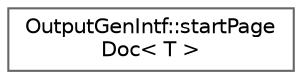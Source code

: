 digraph "Graphical Class Hierarchy"
{
 // INTERACTIVE_SVG=YES
 // LATEX_PDF_SIZE
  bgcolor="transparent";
  edge [fontname=Helvetica,fontsize=10,labelfontname=Helvetica,labelfontsize=10];
  node [fontname=Helvetica,fontsize=10,shape=box,height=0.2,width=0.4];
  rankdir="LR";
  Node0 [label="OutputGenIntf::startPage\lDoc\< T \>",height=0.2,width=0.4,color="grey40", fillcolor="white", style="filled",URL="$d3/d44/struct_output_gen_intf_1_1start_page_doc.html",tooltip=" "];
}
